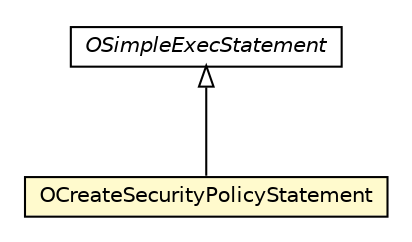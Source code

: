 #!/usr/local/bin/dot
#
# Class diagram 
# Generated by UMLGraph version R5_6-24-gf6e263 (http://www.umlgraph.org/)
#

digraph G {
	edge [fontname="Helvetica",fontsize=10,labelfontname="Helvetica",labelfontsize=10];
	node [fontname="Helvetica",fontsize=10,shape=plaintext];
	nodesep=0.25;
	ranksep=0.5;
	// com.orientechnologies.orient.core.sql.parser.OCreateSecurityPolicyStatement
	c2587044 [label=<<table title="com.orientechnologies.orient.core.sql.parser.OCreateSecurityPolicyStatement" border="0" cellborder="1" cellspacing="0" cellpadding="2" port="p" bgcolor="lemonChiffon" href="./OCreateSecurityPolicyStatement.html">
		<tr><td><table border="0" cellspacing="0" cellpadding="1">
<tr><td align="center" balign="center"> OCreateSecurityPolicyStatement </td></tr>
		</table></td></tr>
		</table>>, URL="./OCreateSecurityPolicyStatement.html", fontname="Helvetica", fontcolor="black", fontsize=10.0];
	// com.orientechnologies.orient.core.sql.parser.OSimpleExecStatement
	c2587121 [label=<<table title="com.orientechnologies.orient.core.sql.parser.OSimpleExecStatement" border="0" cellborder="1" cellspacing="0" cellpadding="2" port="p" href="./OSimpleExecStatement.html">
		<tr><td><table border="0" cellspacing="0" cellpadding="1">
<tr><td align="center" balign="center"><font face="Helvetica-Oblique"> OSimpleExecStatement </font></td></tr>
		</table></td></tr>
		</table>>, URL="./OSimpleExecStatement.html", fontname="Helvetica", fontcolor="black", fontsize=10.0];
	//com.orientechnologies.orient.core.sql.parser.OCreateSecurityPolicyStatement extends com.orientechnologies.orient.core.sql.parser.OSimpleExecStatement
	c2587121:p -> c2587044:p [dir=back,arrowtail=empty];
}

